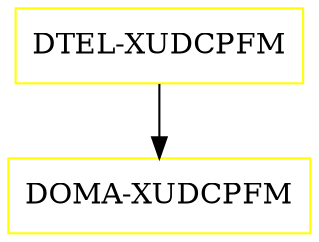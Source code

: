 digraph G {
  "DTEL-XUDCPFM" [shape=box,color=yellow];
  "DOMA-XUDCPFM" [shape=box,color=yellow,URL="./DOMA_XUDCPFM.html"];
  "DTEL-XUDCPFM" -> "DOMA-XUDCPFM";
}
